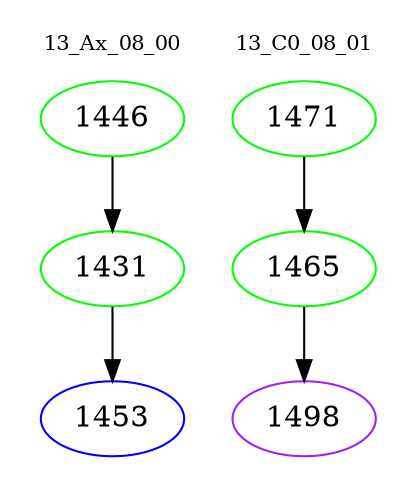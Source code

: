 digraph{
subgraph cluster_0 {
color = white
label = "13_Ax_08_00";
fontsize=10;
T0_1446 [label="1446", color="green"]
T0_1446 -> T0_1431 [color="black"]
T0_1431 [label="1431", color="green"]
T0_1431 -> T0_1453 [color="black"]
T0_1453 [label="1453", color="blue"]
}
subgraph cluster_1 {
color = white
label = "13_C0_08_01";
fontsize=10;
T1_1471 [label="1471", color="green"]
T1_1471 -> T1_1465 [color="black"]
T1_1465 [label="1465", color="green"]
T1_1465 -> T1_1498 [color="black"]
T1_1498 [label="1498", color="purple"]
}
}
